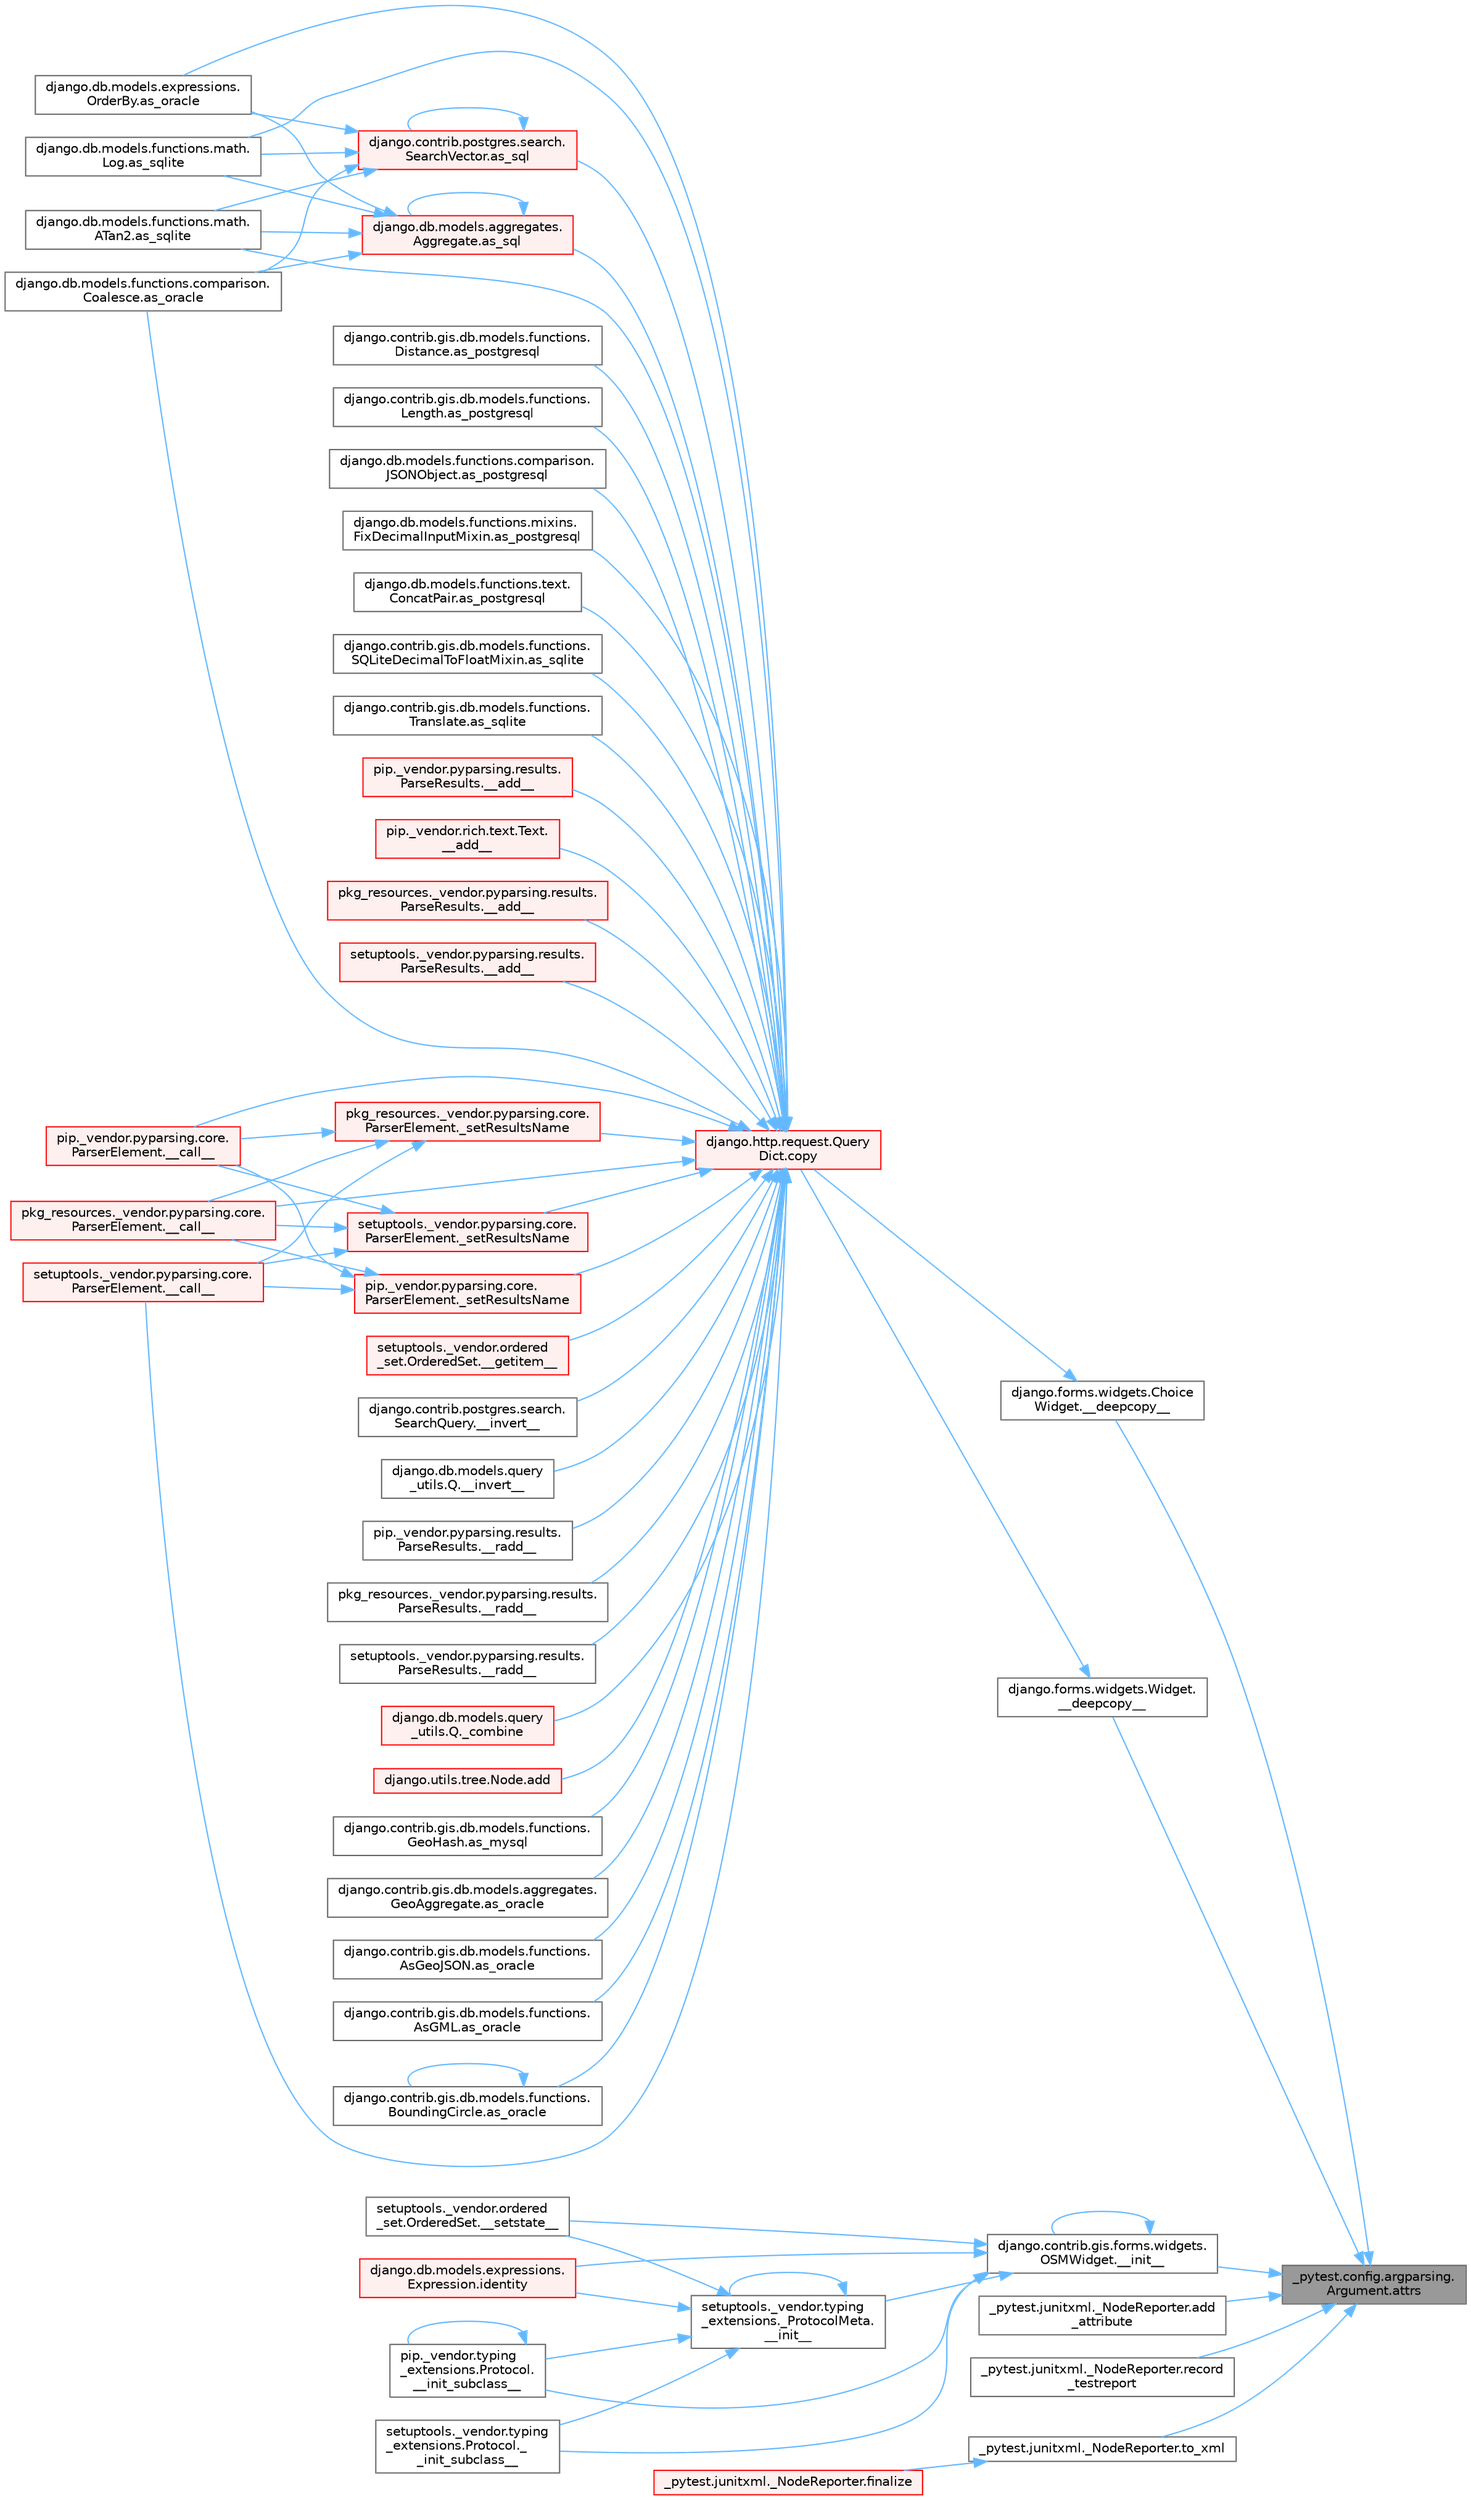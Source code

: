 digraph "_pytest.config.argparsing.Argument.attrs"
{
 // LATEX_PDF_SIZE
  bgcolor="transparent";
  edge [fontname=Helvetica,fontsize=10,labelfontname=Helvetica,labelfontsize=10];
  node [fontname=Helvetica,fontsize=10,shape=box,height=0.2,width=0.4];
  rankdir="RL";
  Node1 [id="Node000001",label="_pytest.config.argparsing.\lArgument.attrs",height=0.2,width=0.4,color="gray40", fillcolor="grey60", style="filled", fontcolor="black",tooltip=" "];
  Node1 -> Node2 [id="edge1_Node000001_Node000002",dir="back",color="steelblue1",style="solid",tooltip=" "];
  Node2 [id="Node000002",label="django.forms.widgets.Choice\lWidget.__deepcopy__",height=0.2,width=0.4,color="grey40", fillcolor="white", style="filled",URL="$classdjango_1_1forms_1_1widgets_1_1_choice_widget.html#a3fe004c218f5c484957a8ec94ea791e0",tooltip=" "];
  Node2 -> Node3 [id="edge2_Node000002_Node000003",dir="back",color="steelblue1",style="solid",tooltip=" "];
  Node3 [id="Node000003",label="django.http.request.Query\lDict.copy",height=0.2,width=0.4,color="red", fillcolor="#FFF0F0", style="filled",URL="$classdjango_1_1http_1_1request_1_1_query_dict.html#ada9e4956e62868c5587b9ffde7b358b5",tooltip=" "];
  Node3 -> Node4 [id="edge3_Node000003_Node000004",dir="back",color="steelblue1",style="solid",tooltip=" "];
  Node4 [id="Node000004",label="pip._vendor.pyparsing.results.\lParseResults.__add__",height=0.2,width=0.4,color="red", fillcolor="#FFF0F0", style="filled",URL="$classpip_1_1__vendor_1_1pyparsing_1_1results_1_1_parse_results.html#a3d042ec44a5277aec415d0527b3aa0f2",tooltip=" "];
  Node3 -> Node6 [id="edge4_Node000003_Node000006",dir="back",color="steelblue1",style="solid",tooltip=" "];
  Node6 [id="Node000006",label="pip._vendor.rich.text.Text.\l__add__",height=0.2,width=0.4,color="red", fillcolor="#FFF0F0", style="filled",URL="$classpip_1_1__vendor_1_1rich_1_1text_1_1_text.html#a53ddbcca645bcd523cc7875ede6a2691",tooltip=" "];
  Node3 -> Node7 [id="edge5_Node000003_Node000007",dir="back",color="steelblue1",style="solid",tooltip=" "];
  Node7 [id="Node000007",label="pkg_resources._vendor.pyparsing.results.\lParseResults.__add__",height=0.2,width=0.4,color="red", fillcolor="#FFF0F0", style="filled",URL="$classpkg__resources_1_1__vendor_1_1pyparsing_1_1results_1_1_parse_results.html#aac08c0df1060499bad944971ca3442b9",tooltip=" "];
  Node3 -> Node8 [id="edge6_Node000003_Node000008",dir="back",color="steelblue1",style="solid",tooltip=" "];
  Node8 [id="Node000008",label="setuptools._vendor.pyparsing.results.\lParseResults.__add__",height=0.2,width=0.4,color="red", fillcolor="#FFF0F0", style="filled",URL="$classsetuptools_1_1__vendor_1_1pyparsing_1_1results_1_1_parse_results.html#afddc4e6ba70870fb80a50fb1f12f43e3",tooltip=" "];
  Node3 -> Node9 [id="edge7_Node000003_Node000009",dir="back",color="steelblue1",style="solid",tooltip=" "];
  Node9 [id="Node000009",label="pip._vendor.pyparsing.core.\lParserElement.__call__",height=0.2,width=0.4,color="red", fillcolor="#FFF0F0", style="filled",URL="$classpip_1_1__vendor_1_1pyparsing_1_1core_1_1_parser_element.html#a2f5f22bc974026e007e59ad948002d7d",tooltip=" "];
  Node3 -> Node12 [id="edge8_Node000003_Node000012",dir="back",color="steelblue1",style="solid",tooltip=" "];
  Node12 [id="Node000012",label="pkg_resources._vendor.pyparsing.core.\lParserElement.__call__",height=0.2,width=0.4,color="red", fillcolor="#FFF0F0", style="filled",URL="$classpkg__resources_1_1__vendor_1_1pyparsing_1_1core_1_1_parser_element.html#afcbb17119d97bfa6d626db404fc46c5d",tooltip=" "];
  Node3 -> Node13 [id="edge9_Node000003_Node000013",dir="back",color="steelblue1",style="solid",tooltip=" "];
  Node13 [id="Node000013",label="setuptools._vendor.pyparsing.core.\lParserElement.__call__",height=0.2,width=0.4,color="red", fillcolor="#FFF0F0", style="filled",URL="$classsetuptools_1_1__vendor_1_1pyparsing_1_1core_1_1_parser_element.html#a28d20326a3f54e2777adc97073328291",tooltip=" "];
  Node3 -> Node14 [id="edge10_Node000003_Node000014",dir="back",color="steelblue1",style="solid",tooltip=" "];
  Node14 [id="Node000014",label="setuptools._vendor.ordered\l_set.OrderedSet.__getitem__",height=0.2,width=0.4,color="red", fillcolor="#FFF0F0", style="filled",URL="$classsetuptools_1_1__vendor_1_1ordered__set_1_1_ordered_set.html#aaa8657c0e85788ac2555cc46176b060c",tooltip=" "];
  Node3 -> Node140 [id="edge11_Node000003_Node000140",dir="back",color="steelblue1",style="solid",tooltip=" "];
  Node140 [id="Node000140",label="django.contrib.postgres.search.\lSearchQuery.__invert__",height=0.2,width=0.4,color="grey40", fillcolor="white", style="filled",URL="$classdjango_1_1contrib_1_1postgres_1_1search_1_1_search_query.html#ac6a7b74e22559ee2d0e348855bb3d42f",tooltip=" "];
  Node3 -> Node141 [id="edge12_Node000003_Node000141",dir="back",color="steelblue1",style="solid",tooltip=" "];
  Node141 [id="Node000141",label="django.db.models.query\l_utils.Q.__invert__",height=0.2,width=0.4,color="grey40", fillcolor="white", style="filled",URL="$classdjango_1_1db_1_1models_1_1query__utils_1_1_q.html#aaeda3970880cceb191cb640593f80bdf",tooltip=" "];
  Node3 -> Node142 [id="edge13_Node000003_Node000142",dir="back",color="steelblue1",style="solid",tooltip=" "];
  Node142 [id="Node000142",label="pip._vendor.pyparsing.results.\lParseResults.__radd__",height=0.2,width=0.4,color="grey40", fillcolor="white", style="filled",URL="$classpip_1_1__vendor_1_1pyparsing_1_1results_1_1_parse_results.html#afe7d2f27df6497e29cb2cfcd08d8dd40",tooltip=" "];
  Node3 -> Node143 [id="edge14_Node000003_Node000143",dir="back",color="steelblue1",style="solid",tooltip=" "];
  Node143 [id="Node000143",label="pkg_resources._vendor.pyparsing.results.\lParseResults.__radd__",height=0.2,width=0.4,color="grey40", fillcolor="white", style="filled",URL="$classpkg__resources_1_1__vendor_1_1pyparsing_1_1results_1_1_parse_results.html#a7a988886fbf5c1a9187986384e4df86a",tooltip=" "];
  Node3 -> Node144 [id="edge15_Node000003_Node000144",dir="back",color="steelblue1",style="solid",tooltip=" "];
  Node144 [id="Node000144",label="setuptools._vendor.pyparsing.results.\lParseResults.__radd__",height=0.2,width=0.4,color="grey40", fillcolor="white", style="filled",URL="$classsetuptools_1_1__vendor_1_1pyparsing_1_1results_1_1_parse_results.html#ae4ccddd5f7c4b56e755d4742bc029335",tooltip=" "];
  Node3 -> Node145 [id="edge16_Node000003_Node000145",dir="back",color="steelblue1",style="solid",tooltip=" "];
  Node145 [id="Node000145",label="django.db.models.query\l_utils.Q._combine",height=0.2,width=0.4,color="red", fillcolor="#FFF0F0", style="filled",URL="$classdjango_1_1db_1_1models_1_1query__utils_1_1_q.html#ade621b98231b73615e1aa3a726560c55",tooltip=" "];
  Node3 -> Node158 [id="edge17_Node000003_Node000158",dir="back",color="steelblue1",style="solid",tooltip=" "];
  Node158 [id="Node000158",label="pip._vendor.pyparsing.core.\lParserElement._setResultsName",height=0.2,width=0.4,color="red", fillcolor="#FFF0F0", style="filled",URL="$classpip_1_1__vendor_1_1pyparsing_1_1core_1_1_parser_element.html#a4682554ec6560cf3d1060cba60212b54",tooltip=" "];
  Node158 -> Node9 [id="edge18_Node000158_Node000009",dir="back",color="steelblue1",style="solid",tooltip=" "];
  Node158 -> Node12 [id="edge19_Node000158_Node000012",dir="back",color="steelblue1",style="solid",tooltip=" "];
  Node158 -> Node13 [id="edge20_Node000158_Node000013",dir="back",color="steelblue1",style="solid",tooltip=" "];
  Node3 -> Node162 [id="edge21_Node000003_Node000162",dir="back",color="steelblue1",style="solid",tooltip=" "];
  Node162 [id="Node000162",label="pkg_resources._vendor.pyparsing.core.\lParserElement._setResultsName",height=0.2,width=0.4,color="red", fillcolor="#FFF0F0", style="filled",URL="$classpkg__resources_1_1__vendor_1_1pyparsing_1_1core_1_1_parser_element.html#a84c9abb71474719f0beed3a171d4d031",tooltip=" "];
  Node162 -> Node9 [id="edge22_Node000162_Node000009",dir="back",color="steelblue1",style="solid",tooltip=" "];
  Node162 -> Node12 [id="edge23_Node000162_Node000012",dir="back",color="steelblue1",style="solid",tooltip=" "];
  Node162 -> Node13 [id="edge24_Node000162_Node000013",dir="back",color="steelblue1",style="solid",tooltip=" "];
  Node3 -> Node163 [id="edge25_Node000003_Node000163",dir="back",color="steelblue1",style="solid",tooltip=" "];
  Node163 [id="Node000163",label="setuptools._vendor.pyparsing.core.\lParserElement._setResultsName",height=0.2,width=0.4,color="red", fillcolor="#FFF0F0", style="filled",URL="$classsetuptools_1_1__vendor_1_1pyparsing_1_1core_1_1_parser_element.html#ad1c3dd5ac98b4103f6c2a679005e141b",tooltip=" "];
  Node163 -> Node9 [id="edge26_Node000163_Node000009",dir="back",color="steelblue1",style="solid",tooltip=" "];
  Node163 -> Node12 [id="edge27_Node000163_Node000012",dir="back",color="steelblue1",style="solid",tooltip=" "];
  Node163 -> Node13 [id="edge28_Node000163_Node000013",dir="back",color="steelblue1",style="solid",tooltip=" "];
  Node3 -> Node164 [id="edge29_Node000003_Node000164",dir="back",color="steelblue1",style="solid",tooltip=" "];
  Node164 [id="Node000164",label="django.utils.tree.Node.add",height=0.2,width=0.4,color="red", fillcolor="#FFF0F0", style="filled",URL="$classdjango_1_1utils_1_1tree_1_1_node.html#a2c883d105b5c9cfd32bff72c7469f18c",tooltip=" "];
  Node3 -> Node485 [id="edge30_Node000003_Node000485",dir="back",color="steelblue1",style="solid",tooltip=" "];
  Node485 [id="Node000485",label="django.contrib.gis.db.models.functions.\lGeoHash.as_mysql",height=0.2,width=0.4,color="grey40", fillcolor="white", style="filled",URL="$classdjango_1_1contrib_1_1gis_1_1db_1_1models_1_1functions_1_1_geo_hash.html#a68a859b5c99e8450f6a4df79ef08fd89",tooltip=" "];
  Node3 -> Node486 [id="edge31_Node000003_Node000486",dir="back",color="steelblue1",style="solid",tooltip=" "];
  Node486 [id="Node000486",label="django.contrib.gis.db.models.aggregates.\lGeoAggregate.as_oracle",height=0.2,width=0.4,color="grey40", fillcolor="white", style="filled",URL="$classdjango_1_1contrib_1_1gis_1_1db_1_1models_1_1aggregates_1_1_geo_aggregate.html#a537ce307d50a80a372c22e07a9f25fa6",tooltip=" "];
  Node3 -> Node487 [id="edge32_Node000003_Node000487",dir="back",color="steelblue1",style="solid",tooltip=" "];
  Node487 [id="Node000487",label="django.contrib.gis.db.models.functions.\lAsGeoJSON.as_oracle",height=0.2,width=0.4,color="grey40", fillcolor="white", style="filled",URL="$classdjango_1_1contrib_1_1gis_1_1db_1_1models_1_1functions_1_1_as_geo_j_s_o_n.html#ae6e5acc7a92749f69dc7b18a973ffaae",tooltip=" "];
  Node3 -> Node488 [id="edge33_Node000003_Node000488",dir="back",color="steelblue1",style="solid",tooltip=" "];
  Node488 [id="Node000488",label="django.contrib.gis.db.models.functions.\lAsGML.as_oracle",height=0.2,width=0.4,color="grey40", fillcolor="white", style="filled",URL="$classdjango_1_1contrib_1_1gis_1_1db_1_1models_1_1functions_1_1_as_g_m_l.html#a0a70238d2ad8f058ef86dbfc6e8f3566",tooltip=" "];
  Node3 -> Node489 [id="edge34_Node000003_Node000489",dir="back",color="steelblue1",style="solid",tooltip=" "];
  Node489 [id="Node000489",label="django.contrib.gis.db.models.functions.\lBoundingCircle.as_oracle",height=0.2,width=0.4,color="grey40", fillcolor="white", style="filled",URL="$classdjango_1_1contrib_1_1gis_1_1db_1_1models_1_1functions_1_1_bounding_circle.html#a63203e27009441455a424b3a41593cd6",tooltip=" "];
  Node489 -> Node489 [id="edge35_Node000489_Node000489",dir="back",color="steelblue1",style="solid",tooltip=" "];
  Node3 -> Node490 [id="edge36_Node000003_Node000490",dir="back",color="steelblue1",style="solid",tooltip=" "];
  Node490 [id="Node000490",label="django.db.models.expressions.\lOrderBy.as_oracle",height=0.2,width=0.4,color="grey40", fillcolor="white", style="filled",URL="$classdjango_1_1db_1_1models_1_1expressions_1_1_order_by.html#af9b6ede9b0df85d6bcf54f983b3a8f6a",tooltip=" "];
  Node3 -> Node491 [id="edge37_Node000003_Node000491",dir="back",color="steelblue1",style="solid",tooltip=" "];
  Node491 [id="Node000491",label="django.db.models.functions.comparison.\lCoalesce.as_oracle",height=0.2,width=0.4,color="grey40", fillcolor="white", style="filled",URL="$classdjango_1_1db_1_1models_1_1functions_1_1comparison_1_1_coalesce.html#a1bbeea180ef3ef4d8ba5d51d33d6ef85",tooltip=" "];
  Node3 -> Node492 [id="edge38_Node000003_Node000492",dir="back",color="steelblue1",style="solid",tooltip=" "];
  Node492 [id="Node000492",label="django.contrib.gis.db.models.functions.\lDistance.as_postgresql",height=0.2,width=0.4,color="grey40", fillcolor="white", style="filled",URL="$classdjango_1_1contrib_1_1gis_1_1db_1_1models_1_1functions_1_1_distance.html#aa3844ad184f636fc69dec6e4ec51bce5",tooltip=" "];
  Node3 -> Node493 [id="edge39_Node000003_Node000493",dir="back",color="steelblue1",style="solid",tooltip=" "];
  Node493 [id="Node000493",label="django.contrib.gis.db.models.functions.\lLength.as_postgresql",height=0.2,width=0.4,color="grey40", fillcolor="white", style="filled",URL="$classdjango_1_1contrib_1_1gis_1_1db_1_1models_1_1functions_1_1_length.html#a32b7fc6b989a562d19b2ef3ea8a4d5aa",tooltip=" "];
  Node3 -> Node494 [id="edge40_Node000003_Node000494",dir="back",color="steelblue1",style="solid",tooltip=" "];
  Node494 [id="Node000494",label="django.db.models.functions.comparison.\lJSONObject.as_postgresql",height=0.2,width=0.4,color="grey40", fillcolor="white", style="filled",URL="$classdjango_1_1db_1_1models_1_1functions_1_1comparison_1_1_j_s_o_n_object.html#a43063faf2ecdd6c9dd3b5cae48336fac",tooltip=" "];
  Node3 -> Node495 [id="edge41_Node000003_Node000495",dir="back",color="steelblue1",style="solid",tooltip=" "];
  Node495 [id="Node000495",label="django.db.models.functions.mixins.\lFixDecimalInputMixin.as_postgresql",height=0.2,width=0.4,color="grey40", fillcolor="white", style="filled",URL="$classdjango_1_1db_1_1models_1_1functions_1_1mixins_1_1_fix_decimal_input_mixin.html#a064b38a679e55776f87518bc24a2f4a0",tooltip=" "];
  Node3 -> Node496 [id="edge42_Node000003_Node000496",dir="back",color="steelblue1",style="solid",tooltip=" "];
  Node496 [id="Node000496",label="django.db.models.functions.text.\lConcatPair.as_postgresql",height=0.2,width=0.4,color="grey40", fillcolor="white", style="filled",URL="$classdjango_1_1db_1_1models_1_1functions_1_1text_1_1_concat_pair.html#a8880d9c18439ef9091fa52b5121689db",tooltip=" "];
  Node3 -> Node497 [id="edge43_Node000003_Node000497",dir="back",color="steelblue1",style="solid",tooltip=" "];
  Node497 [id="Node000497",label="django.contrib.postgres.search.\lSearchVector.as_sql",height=0.2,width=0.4,color="red", fillcolor="#FFF0F0", style="filled",URL="$classdjango_1_1contrib_1_1postgres_1_1search_1_1_search_vector.html#a05812851011102db0b0966e4853bb77a",tooltip=" "];
  Node497 -> Node490 [id="edge44_Node000497_Node000490",dir="back",color="steelblue1",style="solid",tooltip=" "];
  Node497 -> Node491 [id="edge45_Node000497_Node000491",dir="back",color="steelblue1",style="solid",tooltip=" "];
  Node497 -> Node497 [id="edge46_Node000497_Node000497",dir="back",color="steelblue1",style="solid",tooltip=" "];
  Node497 -> Node514 [id="edge47_Node000497_Node000514",dir="back",color="steelblue1",style="solid",tooltip=" "];
  Node514 [id="Node000514",label="django.db.models.functions.math.\lATan2.as_sqlite",height=0.2,width=0.4,color="grey40", fillcolor="white", style="filled",URL="$classdjango_1_1db_1_1models_1_1functions_1_1math_1_1_a_tan2.html#ac343d11000341dfc431de19f416ea4b6",tooltip=" "];
  Node497 -> Node515 [id="edge48_Node000497_Node000515",dir="back",color="steelblue1",style="solid",tooltip=" "];
  Node515 [id="Node000515",label="django.db.models.functions.math.\lLog.as_sqlite",height=0.2,width=0.4,color="grey40", fillcolor="white", style="filled",URL="$classdjango_1_1db_1_1models_1_1functions_1_1math_1_1_log.html#afcc146563033738d87dd1dc17d005111",tooltip=" "];
  Node3 -> Node524 [id="edge49_Node000003_Node000524",dir="back",color="steelblue1",style="solid",tooltip=" "];
  Node524 [id="Node000524",label="django.db.models.aggregates.\lAggregate.as_sql",height=0.2,width=0.4,color="red", fillcolor="#FFF0F0", style="filled",URL="$classdjango_1_1db_1_1models_1_1aggregates_1_1_aggregate.html#aeb213202f480fabf5956d513efab08d6",tooltip=" "];
  Node524 -> Node490 [id="edge50_Node000524_Node000490",dir="back",color="steelblue1",style="solid",tooltip=" "];
  Node524 -> Node491 [id="edge51_Node000524_Node000491",dir="back",color="steelblue1",style="solid",tooltip=" "];
  Node524 -> Node524 [id="edge52_Node000524_Node000524",dir="back",color="steelblue1",style="solid",tooltip=" "];
  Node524 -> Node514 [id="edge53_Node000524_Node000514",dir="back",color="steelblue1",style="solid",tooltip=" "];
  Node524 -> Node515 [id="edge54_Node000524_Node000515",dir="back",color="steelblue1",style="solid",tooltip=" "];
  Node3 -> Node525 [id="edge55_Node000003_Node000525",dir="back",color="steelblue1",style="solid",tooltip=" "];
  Node525 [id="Node000525",label="django.contrib.gis.db.models.functions.\lSQLiteDecimalToFloatMixin.as_sqlite",height=0.2,width=0.4,color="grey40", fillcolor="white", style="filled",URL="$classdjango_1_1contrib_1_1gis_1_1db_1_1models_1_1functions_1_1_s_q_lite_decimal_to_float_mixin.html#a81cb088d1d2ec14ec886090dc7a8d837",tooltip=" "];
  Node3 -> Node526 [id="edge56_Node000003_Node000526",dir="back",color="steelblue1",style="solid",tooltip=" "];
  Node526 [id="Node000526",label="django.contrib.gis.db.models.functions.\lTranslate.as_sqlite",height=0.2,width=0.4,color="grey40", fillcolor="white", style="filled",URL="$classdjango_1_1contrib_1_1gis_1_1db_1_1models_1_1functions_1_1_translate.html#affb203af954caae1005ba723fcb3e2a4",tooltip=" "];
  Node3 -> Node514 [id="edge57_Node000003_Node000514",dir="back",color="steelblue1",style="solid",tooltip=" "];
  Node3 -> Node515 [id="edge58_Node000003_Node000515",dir="back",color="steelblue1",style="solid",tooltip=" "];
  Node1 -> Node3179 [id="edge59_Node000001_Node003179",dir="back",color="steelblue1",style="solid",tooltip=" "];
  Node3179 [id="Node003179",label="django.forms.widgets.Widget.\l__deepcopy__",height=0.2,width=0.4,color="grey40", fillcolor="white", style="filled",URL="$classdjango_1_1forms_1_1widgets_1_1_widget.html#ac1bc67066577559a711f82d4b70de0ed",tooltip=" "];
  Node3179 -> Node3 [id="edge60_Node003179_Node000003",dir="back",color="steelblue1",style="solid",tooltip=" "];
  Node1 -> Node3180 [id="edge61_Node000001_Node003180",dir="back",color="steelblue1",style="solid",tooltip=" "];
  Node3180 [id="Node003180",label="django.contrib.gis.forms.widgets.\lOSMWidget.__init__",height=0.2,width=0.4,color="grey40", fillcolor="white", style="filled",URL="$classdjango_1_1contrib_1_1gis_1_1forms_1_1widgets_1_1_o_s_m_widget.html#ad9906da7c952d5662d8da32a752d6334",tooltip=" "];
  Node3180 -> Node3180 [id="edge62_Node003180_Node003180",dir="back",color="steelblue1",style="solid",tooltip=" "];
  Node3180 -> Node72 [id="edge63_Node003180_Node000072",dir="back",color="steelblue1",style="solid",tooltip=" "];
  Node72 [id="Node000072",label="setuptools._vendor.typing\l_extensions._ProtocolMeta.\l__init__",height=0.2,width=0.4,color="grey40", fillcolor="white", style="filled",URL="$classsetuptools_1_1__vendor_1_1typing__extensions_1_1___protocol_meta.html#a7bbaff8ac6d19534b46bca363ee0b43a",tooltip=" "];
  Node72 -> Node72 [id="edge64_Node000072_Node000072",dir="back",color="steelblue1",style="solid",tooltip=" "];
  Node72 -> Node73 [id="edge65_Node000072_Node000073",dir="back",color="steelblue1",style="solid",tooltip=" "];
  Node73 [id="Node000073",label="pip._vendor.typing\l_extensions.Protocol.\l__init_subclass__",height=0.2,width=0.4,color="grey40", fillcolor="white", style="filled",URL="$classpip_1_1__vendor_1_1typing__extensions_1_1_protocol.html#a2916efc86cebb8aba6deb7fd30b33988",tooltip=" "];
  Node73 -> Node73 [id="edge66_Node000073_Node000073",dir="back",color="steelblue1",style="solid",tooltip=" "];
  Node72 -> Node74 [id="edge67_Node000072_Node000074",dir="back",color="steelblue1",style="solid",tooltip=" "];
  Node74 [id="Node000074",label="setuptools._vendor.typing\l_extensions.Protocol._\l_init_subclass__",height=0.2,width=0.4,color="grey40", fillcolor="white", style="filled",URL="$classsetuptools_1_1__vendor_1_1typing__extensions_1_1_protocol.html#ac6cbebc092a4724ab3704c5334059874",tooltip=" "];
  Node72 -> Node75 [id="edge68_Node000072_Node000075",dir="back",color="steelblue1",style="solid",tooltip=" "];
  Node75 [id="Node000075",label="setuptools._vendor.ordered\l_set.OrderedSet.__setstate__",height=0.2,width=0.4,color="grey40", fillcolor="white", style="filled",URL="$classsetuptools_1_1__vendor_1_1ordered__set_1_1_ordered_set.html#aa7f7de9d987829525d06db565fe1b4a1",tooltip=" "];
  Node72 -> Node76 [id="edge69_Node000072_Node000076",dir="back",color="steelblue1",style="solid",tooltip=" "];
  Node76 [id="Node000076",label="django.db.models.expressions.\lExpression.identity",height=0.2,width=0.4,color="red", fillcolor="#FFF0F0", style="filled",URL="$classdjango_1_1db_1_1models_1_1expressions_1_1_expression.html#a10048810b5eb8641acf3bc150731b925",tooltip=" "];
  Node3180 -> Node73 [id="edge70_Node003180_Node000073",dir="back",color="steelblue1",style="solid",tooltip=" "];
  Node3180 -> Node74 [id="edge71_Node003180_Node000074",dir="back",color="steelblue1",style="solid",tooltip=" "];
  Node3180 -> Node75 [id="edge72_Node003180_Node000075",dir="back",color="steelblue1",style="solid",tooltip=" "];
  Node3180 -> Node76 [id="edge73_Node003180_Node000076",dir="back",color="steelblue1",style="solid",tooltip=" "];
  Node1 -> Node3181 [id="edge74_Node000001_Node003181",dir="back",color="steelblue1",style="solid",tooltip=" "];
  Node3181 [id="Node003181",label="_pytest.junitxml._NodeReporter.add\l_attribute",height=0.2,width=0.4,color="grey40", fillcolor="white", style="filled",URL="$class__pytest_1_1junitxml_1_1___node_reporter.html#a9a73a893fb787fb200e59d88b9b65bd2",tooltip=" "];
  Node1 -> Node3182 [id="edge75_Node000001_Node003182",dir="back",color="steelblue1",style="solid",tooltip=" "];
  Node3182 [id="Node003182",label="_pytest.junitxml._NodeReporter.record\l_testreport",height=0.2,width=0.4,color="grey40", fillcolor="white", style="filled",URL="$class__pytest_1_1junitxml_1_1___node_reporter.html#a6fd70823aed86d51b79c8abdb478c6d7",tooltip=" "];
  Node1 -> Node3183 [id="edge76_Node000001_Node003183",dir="back",color="steelblue1",style="solid",tooltip=" "];
  Node3183 [id="Node003183",label="_pytest.junitxml._NodeReporter.to_xml",height=0.2,width=0.4,color="grey40", fillcolor="white", style="filled",URL="$class__pytest_1_1junitxml_1_1___node_reporter.html#ae67f4796954fc085c1e5167a7fb6f958",tooltip=" "];
  Node3183 -> Node3184 [id="edge77_Node003183_Node003184",dir="back",color="steelblue1",style="solid",tooltip=" "];
  Node3184 [id="Node003184",label="_pytest.junitxml._NodeReporter.finalize",height=0.2,width=0.4,color="red", fillcolor="#FFF0F0", style="filled",URL="$class__pytest_1_1junitxml_1_1___node_reporter.html#a12b9d740f799a66a4bb951054789aab8",tooltip=" "];
}
